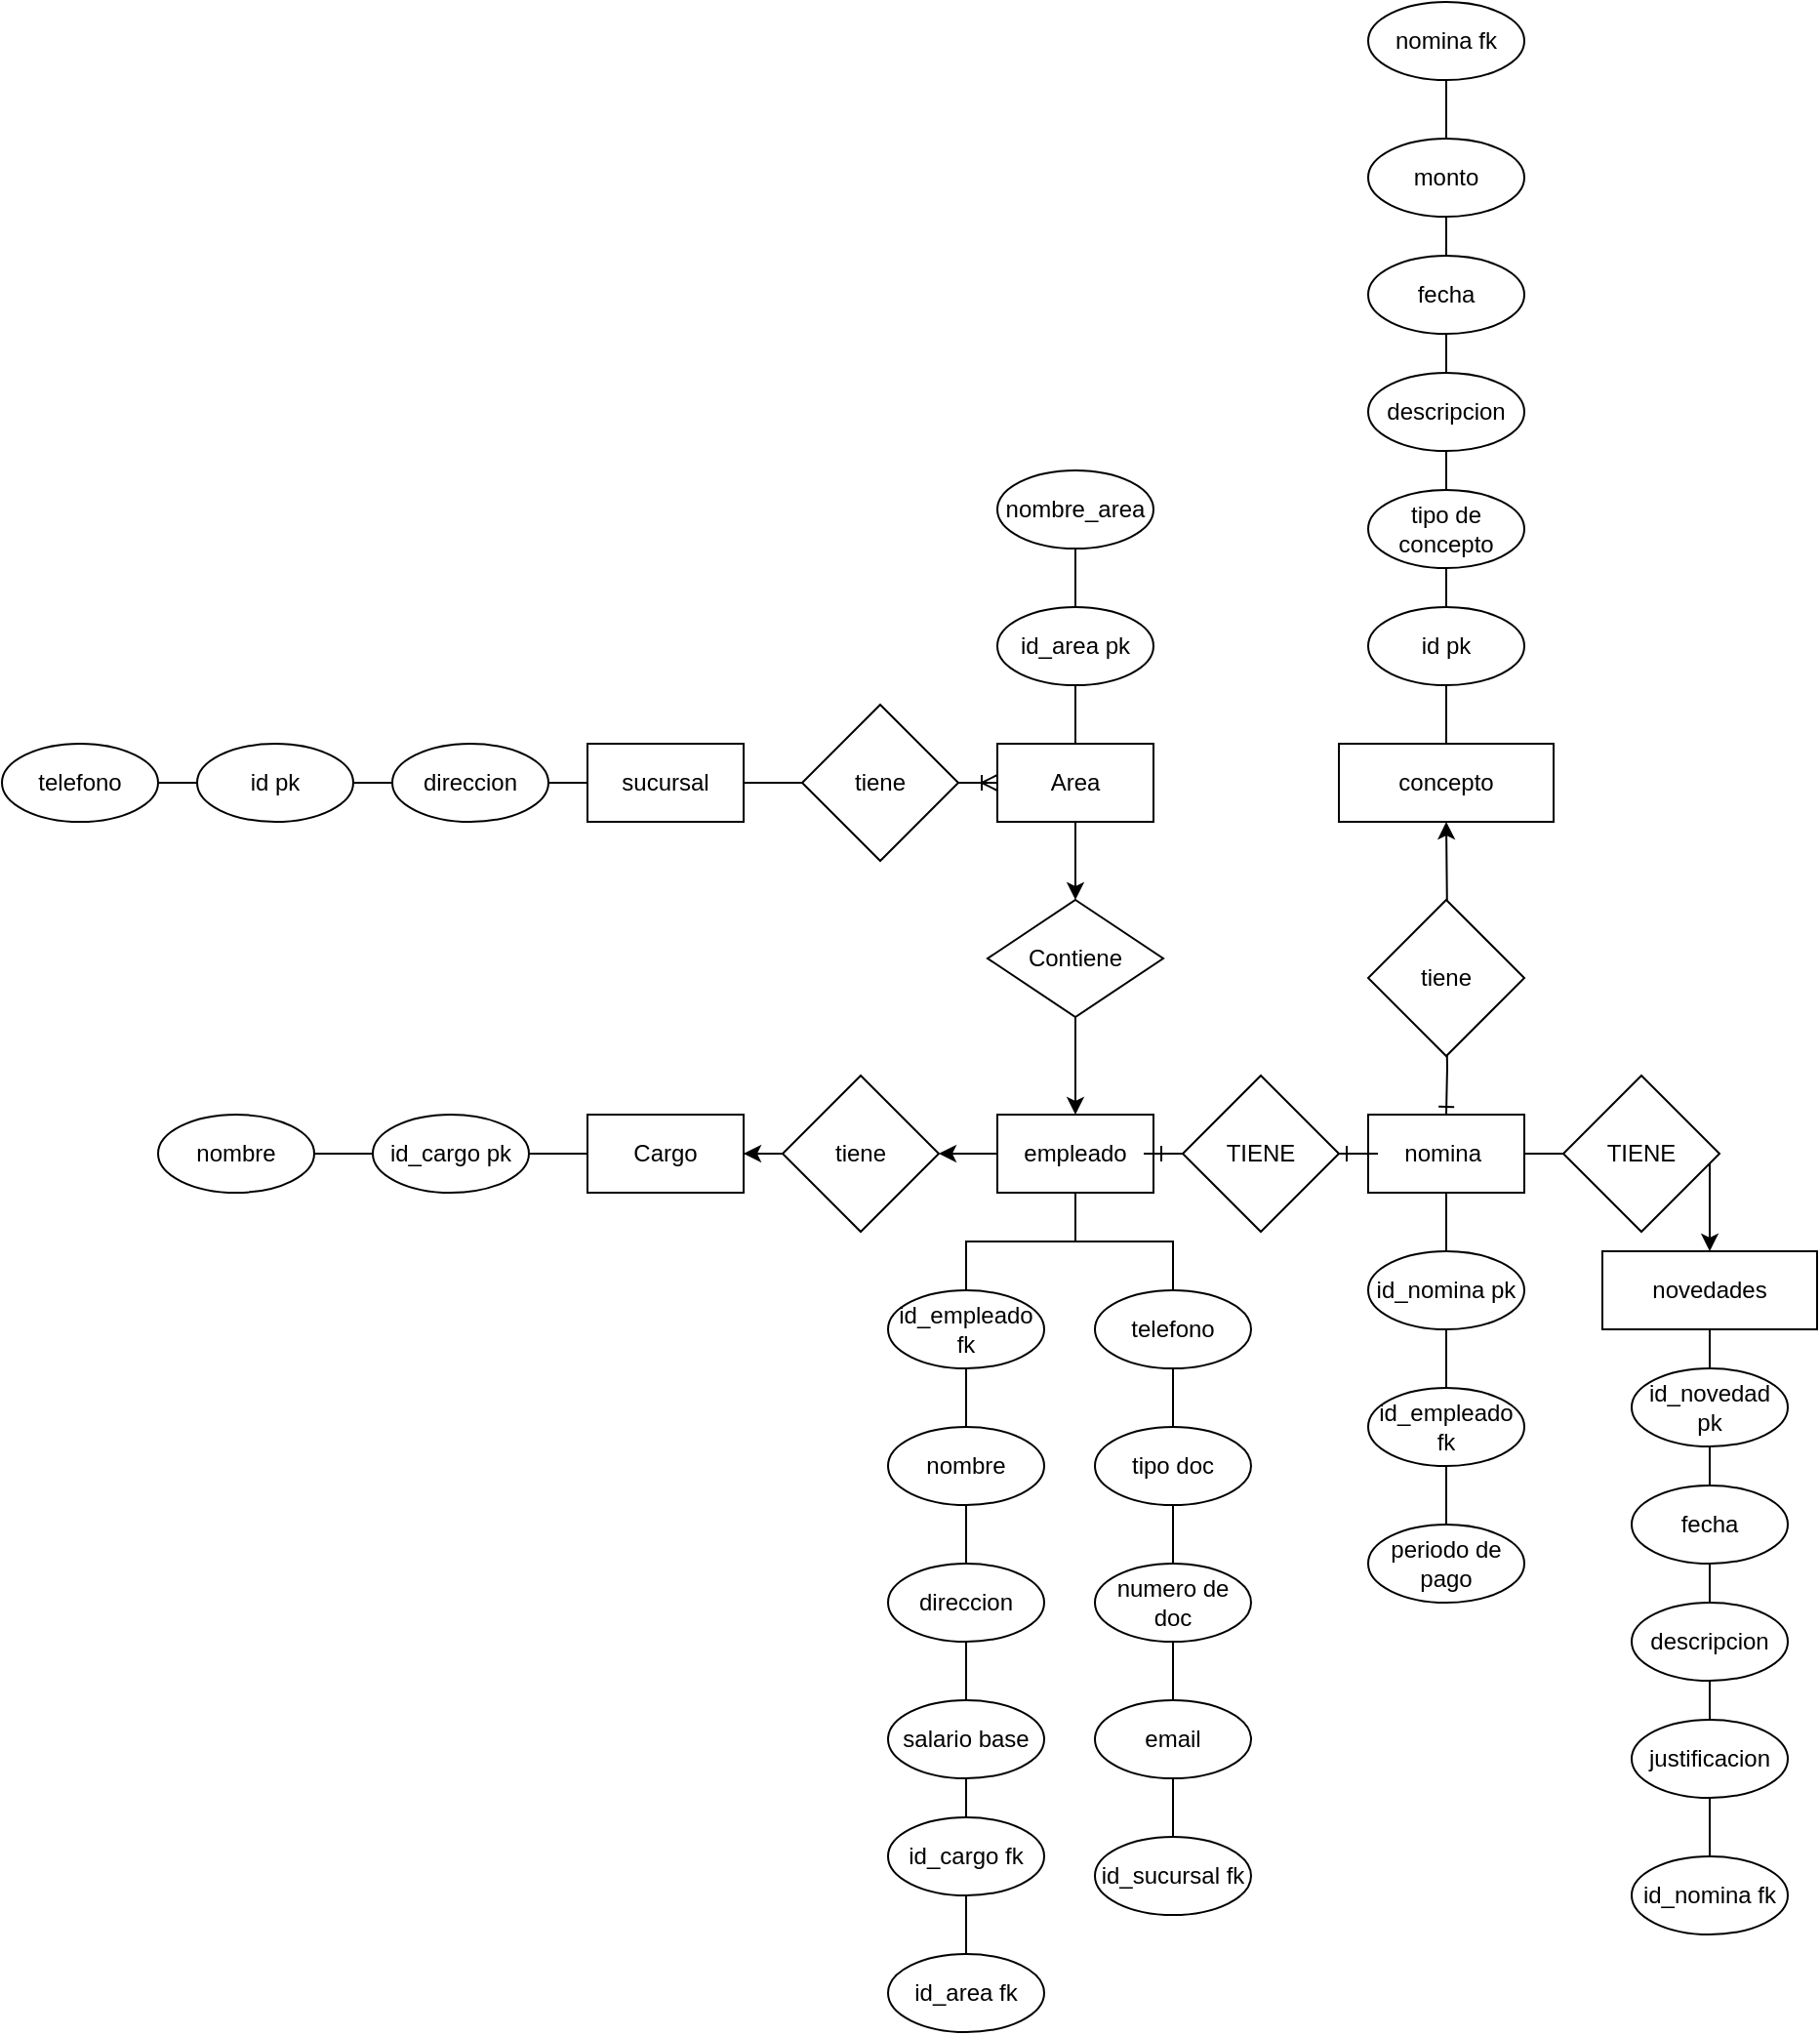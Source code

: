<mxfile version="27.0.8">
  <diagram name="Página-1" id="3eAKkOn0-d8R0xNLutVy">
    <mxGraphModel dx="2253" dy="1967" grid="1" gridSize="10" guides="1" tooltips="1" connect="1" arrows="1" fold="1" page="1" pageScale="1" pageWidth="827" pageHeight="1169" math="0" shadow="0">
      <root>
        <mxCell id="0" />
        <mxCell id="1" parent="0" />
        <mxCell id="7dpKtABuRyW6anHMryiJ-162" style="edgeStyle=orthogonalEdgeStyle;rounded=0;orthogonalLoop=1;jettySize=auto;html=1;entryX=1;entryY=0.5;entryDx=0;entryDy=0;" edge="1" parent="1" source="7dpKtABuRyW6anHMryiJ-1" target="7dpKtABuRyW6anHMryiJ-161">
          <mxGeometry relative="1" as="geometry" />
        </mxCell>
        <mxCell id="7dpKtABuRyW6anHMryiJ-182" style="edgeStyle=orthogonalEdgeStyle;rounded=0;orthogonalLoop=1;jettySize=auto;html=1;entryX=0.5;entryY=0;entryDx=0;entryDy=0;endArrow=none;startFill=0;" edge="1" parent="1" source="7dpKtABuRyW6anHMryiJ-1" target="7dpKtABuRyW6anHMryiJ-104">
          <mxGeometry relative="1" as="geometry" />
        </mxCell>
        <mxCell id="7dpKtABuRyW6anHMryiJ-183" style="edgeStyle=orthogonalEdgeStyle;rounded=0;orthogonalLoop=1;jettySize=auto;html=1;entryX=0.5;entryY=0;entryDx=0;entryDy=0;endArrow=none;startFill=0;" edge="1" parent="1" source="7dpKtABuRyW6anHMryiJ-1" target="7dpKtABuRyW6anHMryiJ-107">
          <mxGeometry relative="1" as="geometry" />
        </mxCell>
        <mxCell id="7dpKtABuRyW6anHMryiJ-1" value="empleado" style="rounded=0;whiteSpace=wrap;html=1;" vertex="1" parent="1">
          <mxGeometry x="390" y="130" width="80" height="40" as="geometry" />
        </mxCell>
        <mxCell id="7dpKtABuRyW6anHMryiJ-45" style="edgeStyle=orthogonalEdgeStyle;rounded=0;orthogonalLoop=1;jettySize=auto;html=1;entryX=1;entryY=0.5;entryDx=0;entryDy=0;endArrow=ERone;endFill=0;" edge="1" parent="1" source="7dpKtABuRyW6anHMryiJ-167" target="7dpKtABuRyW6anHMryiJ-1">
          <mxGeometry relative="1" as="geometry" />
        </mxCell>
        <mxCell id="7dpKtABuRyW6anHMryiJ-95" style="edgeStyle=orthogonalEdgeStyle;rounded=0;orthogonalLoop=1;jettySize=auto;html=1;entryX=0.5;entryY=0;entryDx=0;entryDy=0;" edge="1" parent="1" source="7dpKtABuRyW6anHMryiJ-2" target="7dpKtABuRyW6anHMryiJ-78">
          <mxGeometry relative="1" as="geometry" />
        </mxCell>
        <mxCell id="7dpKtABuRyW6anHMryiJ-198" value="" style="edgeStyle=orthogonalEdgeStyle;rounded=0;orthogonalLoop=1;jettySize=auto;html=1;endArrow=none;startFill=0;" edge="1" parent="1" source="7dpKtABuRyW6anHMryiJ-2" target="7dpKtABuRyW6anHMryiJ-130">
          <mxGeometry relative="1" as="geometry" />
        </mxCell>
        <mxCell id="7dpKtABuRyW6anHMryiJ-2" value="nomina&amp;nbsp;" style="rounded=0;whiteSpace=wrap;html=1;" vertex="1" parent="1">
          <mxGeometry x="580" y="130" width="80" height="40" as="geometry" />
        </mxCell>
        <mxCell id="7dpKtABuRyW6anHMryiJ-19" value="Cargo" style="rounded=0;whiteSpace=wrap;html=1;" vertex="1" parent="1">
          <mxGeometry x="180" y="130" width="80" height="40" as="geometry" />
        </mxCell>
        <mxCell id="7dpKtABuRyW6anHMryiJ-159" style="edgeStyle=orthogonalEdgeStyle;rounded=0;orthogonalLoop=1;jettySize=auto;html=1;entryX=0;entryY=0.5;entryDx=0;entryDy=0;endArrow=none;startFill=0;" edge="1" parent="1" source="7dpKtABuRyW6anHMryiJ-22" target="7dpKtABuRyW6anHMryiJ-158">
          <mxGeometry relative="1" as="geometry" />
        </mxCell>
        <mxCell id="7dpKtABuRyW6anHMryiJ-22" value="sucursal" style="rounded=0;whiteSpace=wrap;html=1;" vertex="1" parent="1">
          <mxGeometry x="180" y="-60" width="80" height="40" as="geometry" />
        </mxCell>
        <mxCell id="7dpKtABuRyW6anHMryiJ-65" style="edgeStyle=orthogonalEdgeStyle;rounded=0;orthogonalLoop=1;jettySize=auto;html=1;endArrow=ERone;endFill=0;entryX=0.5;entryY=0;entryDx=0;entryDy=0;" edge="1" parent="1" target="7dpKtABuRyW6anHMryiJ-2">
          <mxGeometry relative="1" as="geometry">
            <mxPoint x="240" y="400" as="targetPoint" />
            <mxPoint x="620" y="80" as="sourcePoint" />
          </mxGeometry>
        </mxCell>
        <mxCell id="7dpKtABuRyW6anHMryiJ-87" style="edgeStyle=orthogonalEdgeStyle;rounded=0;orthogonalLoop=1;jettySize=auto;html=1;entryX=0.5;entryY=1;entryDx=0;entryDy=0;" edge="1" parent="1" target="7dpKtABuRyW6anHMryiJ-86">
          <mxGeometry relative="1" as="geometry">
            <mxPoint x="620" y="80" as="sourcePoint" />
          </mxGeometry>
        </mxCell>
        <mxCell id="7dpKtABuRyW6anHMryiJ-200" value="" style="edgeStyle=orthogonalEdgeStyle;rounded=0;orthogonalLoop=1;jettySize=auto;html=1;endArrow=none;startFill=0;" edge="1" parent="1" source="7dpKtABuRyW6anHMryiJ-78" target="7dpKtABuRyW6anHMryiJ-126">
          <mxGeometry relative="1" as="geometry" />
        </mxCell>
        <mxCell id="7dpKtABuRyW6anHMryiJ-78" value="novedades" style="rounded=0;whiteSpace=wrap;html=1;" vertex="1" parent="1">
          <mxGeometry x="700" y="200" width="110" height="40" as="geometry" />
        </mxCell>
        <mxCell id="7dpKtABuRyW6anHMryiJ-205" value="" style="edgeStyle=orthogonalEdgeStyle;rounded=0;orthogonalLoop=1;jettySize=auto;html=1;endArrow=none;startFill=0;" edge="1" parent="1" source="7dpKtABuRyW6anHMryiJ-86" target="7dpKtABuRyW6anHMryiJ-118">
          <mxGeometry relative="1" as="geometry" />
        </mxCell>
        <mxCell id="7dpKtABuRyW6anHMryiJ-86" value="concepto" style="rounded=0;whiteSpace=wrap;html=1;" vertex="1" parent="1">
          <mxGeometry x="565" y="-60" width="110" height="40" as="geometry" />
        </mxCell>
        <mxCell id="7dpKtABuRyW6anHMryiJ-165" style="edgeStyle=orthogonalEdgeStyle;rounded=0;orthogonalLoop=1;jettySize=auto;html=1;" edge="1" parent="1" source="7dpKtABuRyW6anHMryiJ-96" target="7dpKtABuRyW6anHMryiJ-164">
          <mxGeometry relative="1" as="geometry" />
        </mxCell>
        <mxCell id="7dpKtABuRyW6anHMryiJ-204" value="" style="edgeStyle=orthogonalEdgeStyle;rounded=0;orthogonalLoop=1;jettySize=auto;html=1;endArrow=none;startFill=0;" edge="1" parent="1" source="7dpKtABuRyW6anHMryiJ-96" target="7dpKtABuRyW6anHMryiJ-115">
          <mxGeometry relative="1" as="geometry" />
        </mxCell>
        <mxCell id="7dpKtABuRyW6anHMryiJ-96" value="Area" style="rounded=0;whiteSpace=wrap;html=1;" vertex="1" parent="1">
          <mxGeometry x="390" y="-60" width="80" height="40" as="geometry" />
        </mxCell>
        <mxCell id="7dpKtABuRyW6anHMryiJ-177" value="" style="edgeStyle=orthogonalEdgeStyle;rounded=0;orthogonalLoop=1;jettySize=auto;html=1;endArrow=none;startFill=0;" edge="1" parent="1" source="7dpKtABuRyW6anHMryiJ-101" target="7dpKtABuRyW6anHMryiJ-22">
          <mxGeometry relative="1" as="geometry" />
        </mxCell>
        <mxCell id="7dpKtABuRyW6anHMryiJ-101" value="direccion" style="ellipse;whiteSpace=wrap;html=1;" vertex="1" parent="1">
          <mxGeometry x="80" y="-60" width="80" height="40" as="geometry" />
        </mxCell>
        <mxCell id="7dpKtABuRyW6anHMryiJ-176" value="" style="edgeStyle=orthogonalEdgeStyle;rounded=0;orthogonalLoop=1;jettySize=auto;html=1;endArrow=none;startFill=0;" edge="1" parent="1" source="7dpKtABuRyW6anHMryiJ-102" target="7dpKtABuRyW6anHMryiJ-101">
          <mxGeometry relative="1" as="geometry" />
        </mxCell>
        <mxCell id="7dpKtABuRyW6anHMryiJ-102" value="id pk" style="ellipse;whiteSpace=wrap;html=1;" vertex="1" parent="1">
          <mxGeometry x="-20" y="-60" width="80" height="40" as="geometry" />
        </mxCell>
        <mxCell id="7dpKtABuRyW6anHMryiJ-184" value="" style="edgeStyle=orthogonalEdgeStyle;rounded=0;orthogonalLoop=1;jettySize=auto;html=1;endArrow=none;startFill=0;" edge="1" parent="1" source="7dpKtABuRyW6anHMryiJ-104" target="7dpKtABuRyW6anHMryiJ-110">
          <mxGeometry relative="1" as="geometry" />
        </mxCell>
        <mxCell id="7dpKtABuRyW6anHMryiJ-104" value="id_empleado fk" style="ellipse;whiteSpace=wrap;html=1;" vertex="1" parent="1">
          <mxGeometry x="334" y="220" width="80" height="40" as="geometry" />
        </mxCell>
        <mxCell id="7dpKtABuRyW6anHMryiJ-175" value="" style="edgeStyle=orthogonalEdgeStyle;rounded=0;orthogonalLoop=1;jettySize=auto;html=1;endArrow=none;startFill=0;" edge="1" parent="1" source="7dpKtABuRyW6anHMryiJ-105" target="7dpKtABuRyW6anHMryiJ-102">
          <mxGeometry relative="1" as="geometry" />
        </mxCell>
        <mxCell id="7dpKtABuRyW6anHMryiJ-105" value="telefono" style="ellipse;whiteSpace=wrap;html=1;" vertex="1" parent="1">
          <mxGeometry x="-120" y="-60" width="80" height="40" as="geometry" />
        </mxCell>
        <mxCell id="7dpKtABuRyW6anHMryiJ-106" value="nombre" style="ellipse;whiteSpace=wrap;html=1;" vertex="1" parent="1">
          <mxGeometry x="334" y="290" width="80" height="40" as="geometry" />
        </mxCell>
        <mxCell id="7dpKtABuRyW6anHMryiJ-185" value="" style="edgeStyle=orthogonalEdgeStyle;rounded=0;orthogonalLoop=1;jettySize=auto;html=1;endArrow=none;startFill=0;" edge="1" parent="1" source="7dpKtABuRyW6anHMryiJ-107" target="7dpKtABuRyW6anHMryiJ-109">
          <mxGeometry relative="1" as="geometry" />
        </mxCell>
        <mxCell id="7dpKtABuRyW6anHMryiJ-107" value="telefono" style="ellipse;whiteSpace=wrap;html=1;" vertex="1" parent="1">
          <mxGeometry x="440" y="220" width="80" height="40" as="geometry" />
        </mxCell>
        <mxCell id="7dpKtABuRyW6anHMryiJ-186" value="" style="edgeStyle=orthogonalEdgeStyle;rounded=0;orthogonalLoop=1;jettySize=auto;html=1;endArrow=none;startFill=0;" edge="1" parent="1" source="7dpKtABuRyW6anHMryiJ-108" target="7dpKtABuRyW6anHMryiJ-111">
          <mxGeometry relative="1" as="geometry" />
        </mxCell>
        <mxCell id="7dpKtABuRyW6anHMryiJ-108" value="tipo doc" style="ellipse;whiteSpace=wrap;html=1;" vertex="1" parent="1">
          <mxGeometry x="440" y="290" width="80" height="40" as="geometry" />
        </mxCell>
        <mxCell id="7dpKtABuRyW6anHMryiJ-109" value="numero de doc" style="ellipse;whiteSpace=wrap;html=1;" vertex="1" parent="1">
          <mxGeometry x="440" y="360" width="80" height="40" as="geometry" />
        </mxCell>
        <mxCell id="7dpKtABuRyW6anHMryiJ-188" value="" style="edgeStyle=orthogonalEdgeStyle;rounded=0;orthogonalLoop=1;jettySize=auto;html=1;endArrow=none;startFill=0;" edge="1" parent="1" source="7dpKtABuRyW6anHMryiJ-110" target="7dpKtABuRyW6anHMryiJ-148">
          <mxGeometry relative="1" as="geometry" />
        </mxCell>
        <mxCell id="7dpKtABuRyW6anHMryiJ-110" value="direccion" style="ellipse;whiteSpace=wrap;html=1;" vertex="1" parent="1">
          <mxGeometry x="334" y="360" width="80" height="40" as="geometry" />
        </mxCell>
        <mxCell id="7dpKtABuRyW6anHMryiJ-187" value="" style="edgeStyle=orthogonalEdgeStyle;rounded=0;orthogonalLoop=1;jettySize=auto;html=1;endArrow=none;startFill=0;" edge="1" parent="1" source="7dpKtABuRyW6anHMryiJ-111" target="7dpKtABuRyW6anHMryiJ-149">
          <mxGeometry relative="1" as="geometry" />
        </mxCell>
        <mxCell id="7dpKtABuRyW6anHMryiJ-111" value="email" style="ellipse;whiteSpace=wrap;html=1;" vertex="1" parent="1">
          <mxGeometry x="440" y="430" width="80" height="40" as="geometry" />
        </mxCell>
        <mxCell id="7dpKtABuRyW6anHMryiJ-112" value="salario base" style="ellipse;whiteSpace=wrap;html=1;" vertex="1" parent="1">
          <mxGeometry x="334" y="430" width="80" height="40" as="geometry" />
        </mxCell>
        <mxCell id="7dpKtABuRyW6anHMryiJ-114" value="id_area pk" style="ellipse;whiteSpace=wrap;html=1;" vertex="1" parent="1">
          <mxGeometry x="390" y="-130" width="80" height="40" as="geometry" />
        </mxCell>
        <mxCell id="7dpKtABuRyW6anHMryiJ-115" value="nombre_area" style="ellipse;whiteSpace=wrap;html=1;" vertex="1" parent="1">
          <mxGeometry x="390" y="-200" width="80" height="40" as="geometry" />
        </mxCell>
        <mxCell id="7dpKtABuRyW6anHMryiJ-117" value="id pk" style="ellipse;whiteSpace=wrap;html=1;" vertex="1" parent="1">
          <mxGeometry x="580" y="-130" width="80" height="40" as="geometry" />
        </mxCell>
        <mxCell id="7dpKtABuRyW6anHMryiJ-118" value="tipo de concepto" style="ellipse;whiteSpace=wrap;html=1;" vertex="1" parent="1">
          <mxGeometry x="580" y="-190" width="80" height="40" as="geometry" />
        </mxCell>
        <mxCell id="7dpKtABuRyW6anHMryiJ-206" value="" style="edgeStyle=orthogonalEdgeStyle;rounded=0;orthogonalLoop=1;jettySize=auto;html=1;endArrow=none;startFill=0;" edge="1" parent="1" source="7dpKtABuRyW6anHMryiJ-119" target="7dpKtABuRyW6anHMryiJ-118">
          <mxGeometry relative="1" as="geometry" />
        </mxCell>
        <mxCell id="7dpKtABuRyW6anHMryiJ-119" value="descripcion" style="ellipse;whiteSpace=wrap;html=1;" vertex="1" parent="1">
          <mxGeometry x="580" y="-250" width="80" height="40" as="geometry" />
        </mxCell>
        <mxCell id="7dpKtABuRyW6anHMryiJ-210" value="" style="edgeStyle=orthogonalEdgeStyle;rounded=0;orthogonalLoop=1;jettySize=auto;html=1;endArrow=none;startFill=0;" edge="1" parent="1" source="7dpKtABuRyW6anHMryiJ-120" target="7dpKtABuRyW6anHMryiJ-119">
          <mxGeometry relative="1" as="geometry" />
        </mxCell>
        <mxCell id="7dpKtABuRyW6anHMryiJ-120" value="fecha" style="ellipse;whiteSpace=wrap;html=1;" vertex="1" parent="1">
          <mxGeometry x="580" y="-310" width="80" height="40" as="geometry" />
        </mxCell>
        <mxCell id="7dpKtABuRyW6anHMryiJ-209" value="" style="edgeStyle=orthogonalEdgeStyle;rounded=0;orthogonalLoop=1;jettySize=auto;html=1;endArrow=none;startFill=0;" edge="1" parent="1" source="7dpKtABuRyW6anHMryiJ-121" target="7dpKtABuRyW6anHMryiJ-120">
          <mxGeometry relative="1" as="geometry" />
        </mxCell>
        <mxCell id="7dpKtABuRyW6anHMryiJ-121" value="monto" style="ellipse;whiteSpace=wrap;html=1;" vertex="1" parent="1">
          <mxGeometry x="580" y="-370" width="80" height="40" as="geometry" />
        </mxCell>
        <mxCell id="7dpKtABuRyW6anHMryiJ-208" value="" style="edgeStyle=orthogonalEdgeStyle;rounded=0;orthogonalLoop=1;jettySize=auto;html=1;endArrow=none;startFill=0;" edge="1" parent="1" source="7dpKtABuRyW6anHMryiJ-122" target="7dpKtABuRyW6anHMryiJ-121">
          <mxGeometry relative="1" as="geometry" />
        </mxCell>
        <mxCell id="7dpKtABuRyW6anHMryiJ-122" value="nomina fk" style="ellipse;whiteSpace=wrap;html=1;" vertex="1" parent="1">
          <mxGeometry x="580" y="-440" width="80" height="40" as="geometry" />
        </mxCell>
        <mxCell id="7dpKtABuRyW6anHMryiJ-201" value="" style="edgeStyle=orthogonalEdgeStyle;rounded=0;orthogonalLoop=1;jettySize=auto;html=1;endArrow=none;startFill=0;" edge="1" parent="1" source="7dpKtABuRyW6anHMryiJ-124" target="7dpKtABuRyW6anHMryiJ-127">
          <mxGeometry relative="1" as="geometry" />
        </mxCell>
        <mxCell id="7dpKtABuRyW6anHMryiJ-124" value="id_novedad pk" style="ellipse;whiteSpace=wrap;html=1;" vertex="1" parent="1">
          <mxGeometry x="715" y="260" width="80" height="40" as="geometry" />
        </mxCell>
        <mxCell id="7dpKtABuRyW6anHMryiJ-202" value="" style="edgeStyle=orthogonalEdgeStyle;rounded=0;orthogonalLoop=1;jettySize=auto;html=1;endArrow=none;startFill=0;" edge="1" parent="1" source="7dpKtABuRyW6anHMryiJ-126" target="7dpKtABuRyW6anHMryiJ-128">
          <mxGeometry relative="1" as="geometry" />
        </mxCell>
        <mxCell id="7dpKtABuRyW6anHMryiJ-126" value="fecha" style="ellipse;whiteSpace=wrap;html=1;" vertex="1" parent="1">
          <mxGeometry x="715" y="320" width="80" height="40" as="geometry" />
        </mxCell>
        <mxCell id="7dpKtABuRyW6anHMryiJ-127" value="descripcion" style="ellipse;whiteSpace=wrap;html=1;" vertex="1" parent="1">
          <mxGeometry x="715" y="380" width="80" height="40" as="geometry" />
        </mxCell>
        <mxCell id="7dpKtABuRyW6anHMryiJ-203" value="" style="edgeStyle=orthogonalEdgeStyle;rounded=0;orthogonalLoop=1;jettySize=auto;html=1;endArrow=none;startFill=0;" edge="1" parent="1" source="7dpKtABuRyW6anHMryiJ-128" target="7dpKtABuRyW6anHMryiJ-174">
          <mxGeometry relative="1" as="geometry" />
        </mxCell>
        <mxCell id="7dpKtABuRyW6anHMryiJ-128" value="justificacion" style="ellipse;whiteSpace=wrap;html=1;" vertex="1" parent="1">
          <mxGeometry x="715" y="440" width="80" height="40" as="geometry" />
        </mxCell>
        <mxCell id="7dpKtABuRyW6anHMryiJ-129" value="id_nomina pk" style="ellipse;whiteSpace=wrap;html=1;" vertex="1" parent="1">
          <mxGeometry x="580" y="200" width="80" height="40" as="geometry" />
        </mxCell>
        <mxCell id="7dpKtABuRyW6anHMryiJ-199" value="" style="edgeStyle=orthogonalEdgeStyle;rounded=0;orthogonalLoop=1;jettySize=auto;html=1;endArrow=none;startFill=0;" edge="1" parent="1" source="7dpKtABuRyW6anHMryiJ-130" target="7dpKtABuRyW6anHMryiJ-131">
          <mxGeometry relative="1" as="geometry" />
        </mxCell>
        <mxCell id="7dpKtABuRyW6anHMryiJ-130" value="id_empleado fk" style="ellipse;whiteSpace=wrap;html=1;" vertex="1" parent="1">
          <mxGeometry x="580" y="270" width="80" height="40" as="geometry" />
        </mxCell>
        <mxCell id="7dpKtABuRyW6anHMryiJ-131" value="periodo de pago" style="ellipse;whiteSpace=wrap;html=1;" vertex="1" parent="1">
          <mxGeometry x="580" y="340" width="80" height="40" as="geometry" />
        </mxCell>
        <mxCell id="7dpKtABuRyW6anHMryiJ-179" value="" style="edgeStyle=orthogonalEdgeStyle;rounded=0;orthogonalLoop=1;jettySize=auto;html=1;endArrow=none;startFill=0;" edge="1" parent="1" source="7dpKtABuRyW6anHMryiJ-145" target="7dpKtABuRyW6anHMryiJ-19">
          <mxGeometry relative="1" as="geometry" />
        </mxCell>
        <mxCell id="7dpKtABuRyW6anHMryiJ-145" value="id_cargo pk" style="ellipse;whiteSpace=wrap;html=1;" vertex="1" parent="1">
          <mxGeometry x="70" y="130" width="80" height="40" as="geometry" />
        </mxCell>
        <mxCell id="7dpKtABuRyW6anHMryiJ-178" value="" style="edgeStyle=orthogonalEdgeStyle;rounded=0;orthogonalLoop=1;jettySize=auto;html=1;endArrow=none;startFill=0;" edge="1" parent="1" source="7dpKtABuRyW6anHMryiJ-146" target="7dpKtABuRyW6anHMryiJ-145">
          <mxGeometry relative="1" as="geometry" />
        </mxCell>
        <mxCell id="7dpKtABuRyW6anHMryiJ-146" value="nombre" style="ellipse;whiteSpace=wrap;html=1;" vertex="1" parent="1">
          <mxGeometry x="-40" y="130" width="80" height="40" as="geometry" />
        </mxCell>
        <mxCell id="7dpKtABuRyW6anHMryiJ-148" value="id_cargo fk" style="ellipse;whiteSpace=wrap;html=1;" vertex="1" parent="1">
          <mxGeometry x="334" y="490" width="80" height="40" as="geometry" />
        </mxCell>
        <mxCell id="7dpKtABuRyW6anHMryiJ-149" value="id_sucursal fk" style="ellipse;whiteSpace=wrap;html=1;" vertex="1" parent="1">
          <mxGeometry x="440" y="500" width="80" height="40" as="geometry" />
        </mxCell>
        <mxCell id="7dpKtABuRyW6anHMryiJ-195" value="" style="edgeStyle=orthogonalEdgeStyle;rounded=0;orthogonalLoop=1;jettySize=auto;html=1;endArrow=none;startFill=0;" edge="1" parent="1" source="7dpKtABuRyW6anHMryiJ-150" target="7dpKtABuRyW6anHMryiJ-148">
          <mxGeometry relative="1" as="geometry" />
        </mxCell>
        <mxCell id="7dpKtABuRyW6anHMryiJ-150" value="id_area fk" style="ellipse;whiteSpace=wrap;html=1;" vertex="1" parent="1">
          <mxGeometry x="334" y="560" width="80" height="40" as="geometry" />
        </mxCell>
        <mxCell id="7dpKtABuRyW6anHMryiJ-172" style="edgeStyle=orthogonalEdgeStyle;rounded=0;orthogonalLoop=1;jettySize=auto;html=1;exitX=1;exitY=0.5;exitDx=0;exitDy=0;endArrow=ERoneToMany;endFill=0;" edge="1" parent="1" source="7dpKtABuRyW6anHMryiJ-158" target="7dpKtABuRyW6anHMryiJ-96">
          <mxGeometry relative="1" as="geometry" />
        </mxCell>
        <mxCell id="7dpKtABuRyW6anHMryiJ-158" value="tiene" style="rhombus;whiteSpace=wrap;html=1;" vertex="1" parent="1">
          <mxGeometry x="290" y="-80" width="80" height="80" as="geometry" />
        </mxCell>
        <mxCell id="7dpKtABuRyW6anHMryiJ-163" style="edgeStyle=orthogonalEdgeStyle;rounded=0;orthogonalLoop=1;jettySize=auto;html=1;" edge="1" parent="1" source="7dpKtABuRyW6anHMryiJ-161" target="7dpKtABuRyW6anHMryiJ-19">
          <mxGeometry relative="1" as="geometry" />
        </mxCell>
        <mxCell id="7dpKtABuRyW6anHMryiJ-161" value="tiene" style="rhombus;whiteSpace=wrap;html=1;" vertex="1" parent="1">
          <mxGeometry x="280" y="110" width="80" height="80" as="geometry" />
        </mxCell>
        <mxCell id="7dpKtABuRyW6anHMryiJ-166" style="edgeStyle=orthogonalEdgeStyle;rounded=0;orthogonalLoop=1;jettySize=auto;html=1;entryX=0.5;entryY=0;entryDx=0;entryDy=0;" edge="1" parent="1" source="7dpKtABuRyW6anHMryiJ-164" target="7dpKtABuRyW6anHMryiJ-1">
          <mxGeometry relative="1" as="geometry" />
        </mxCell>
        <mxCell id="7dpKtABuRyW6anHMryiJ-164" value="Contiene" style="rhombus;whiteSpace=wrap;html=1;" vertex="1" parent="1">
          <mxGeometry x="385" y="20" width="90" height="60" as="geometry" />
        </mxCell>
        <mxCell id="7dpKtABuRyW6anHMryiJ-168" value="" style="edgeStyle=orthogonalEdgeStyle;rounded=0;orthogonalLoop=1;jettySize=auto;html=1;entryX=1;entryY=0.5;entryDx=0;entryDy=0;endArrow=ERone;endFill=0;" edge="1" parent="1" source="7dpKtABuRyW6anHMryiJ-2" target="7dpKtABuRyW6anHMryiJ-167">
          <mxGeometry relative="1" as="geometry">
            <mxPoint x="580" y="150" as="sourcePoint" />
            <mxPoint x="470" y="150" as="targetPoint" />
          </mxGeometry>
        </mxCell>
        <mxCell id="7dpKtABuRyW6anHMryiJ-167" value="TIENE" style="rhombus;whiteSpace=wrap;html=1;" vertex="1" parent="1">
          <mxGeometry x="485" y="110" width="80" height="80" as="geometry" />
        </mxCell>
        <mxCell id="7dpKtABuRyW6anHMryiJ-169" value="TIENE" style="rhombus;whiteSpace=wrap;html=1;" vertex="1" parent="1">
          <mxGeometry x="680" y="110" width="80" height="80" as="geometry" />
        </mxCell>
        <mxCell id="7dpKtABuRyW6anHMryiJ-170" value="tiene" style="rhombus;whiteSpace=wrap;html=1;" vertex="1" parent="1">
          <mxGeometry x="580" y="20" width="80" height="80" as="geometry" />
        </mxCell>
        <mxCell id="7dpKtABuRyW6anHMryiJ-174" value="id_nomina fk" style="ellipse;whiteSpace=wrap;html=1;" vertex="1" parent="1">
          <mxGeometry x="715" y="510" width="80" height="40" as="geometry" />
        </mxCell>
        <mxCell id="7dpKtABuRyW6anHMryiJ-207" style="edgeStyle=orthogonalEdgeStyle;rounded=0;orthogonalLoop=1;jettySize=auto;html=1;exitX=0.5;exitY=1;exitDx=0;exitDy=0;" edge="1" parent="1" source="7dpKtABuRyW6anHMryiJ-120" target="7dpKtABuRyW6anHMryiJ-120">
          <mxGeometry relative="1" as="geometry" />
        </mxCell>
      </root>
    </mxGraphModel>
  </diagram>
</mxfile>
